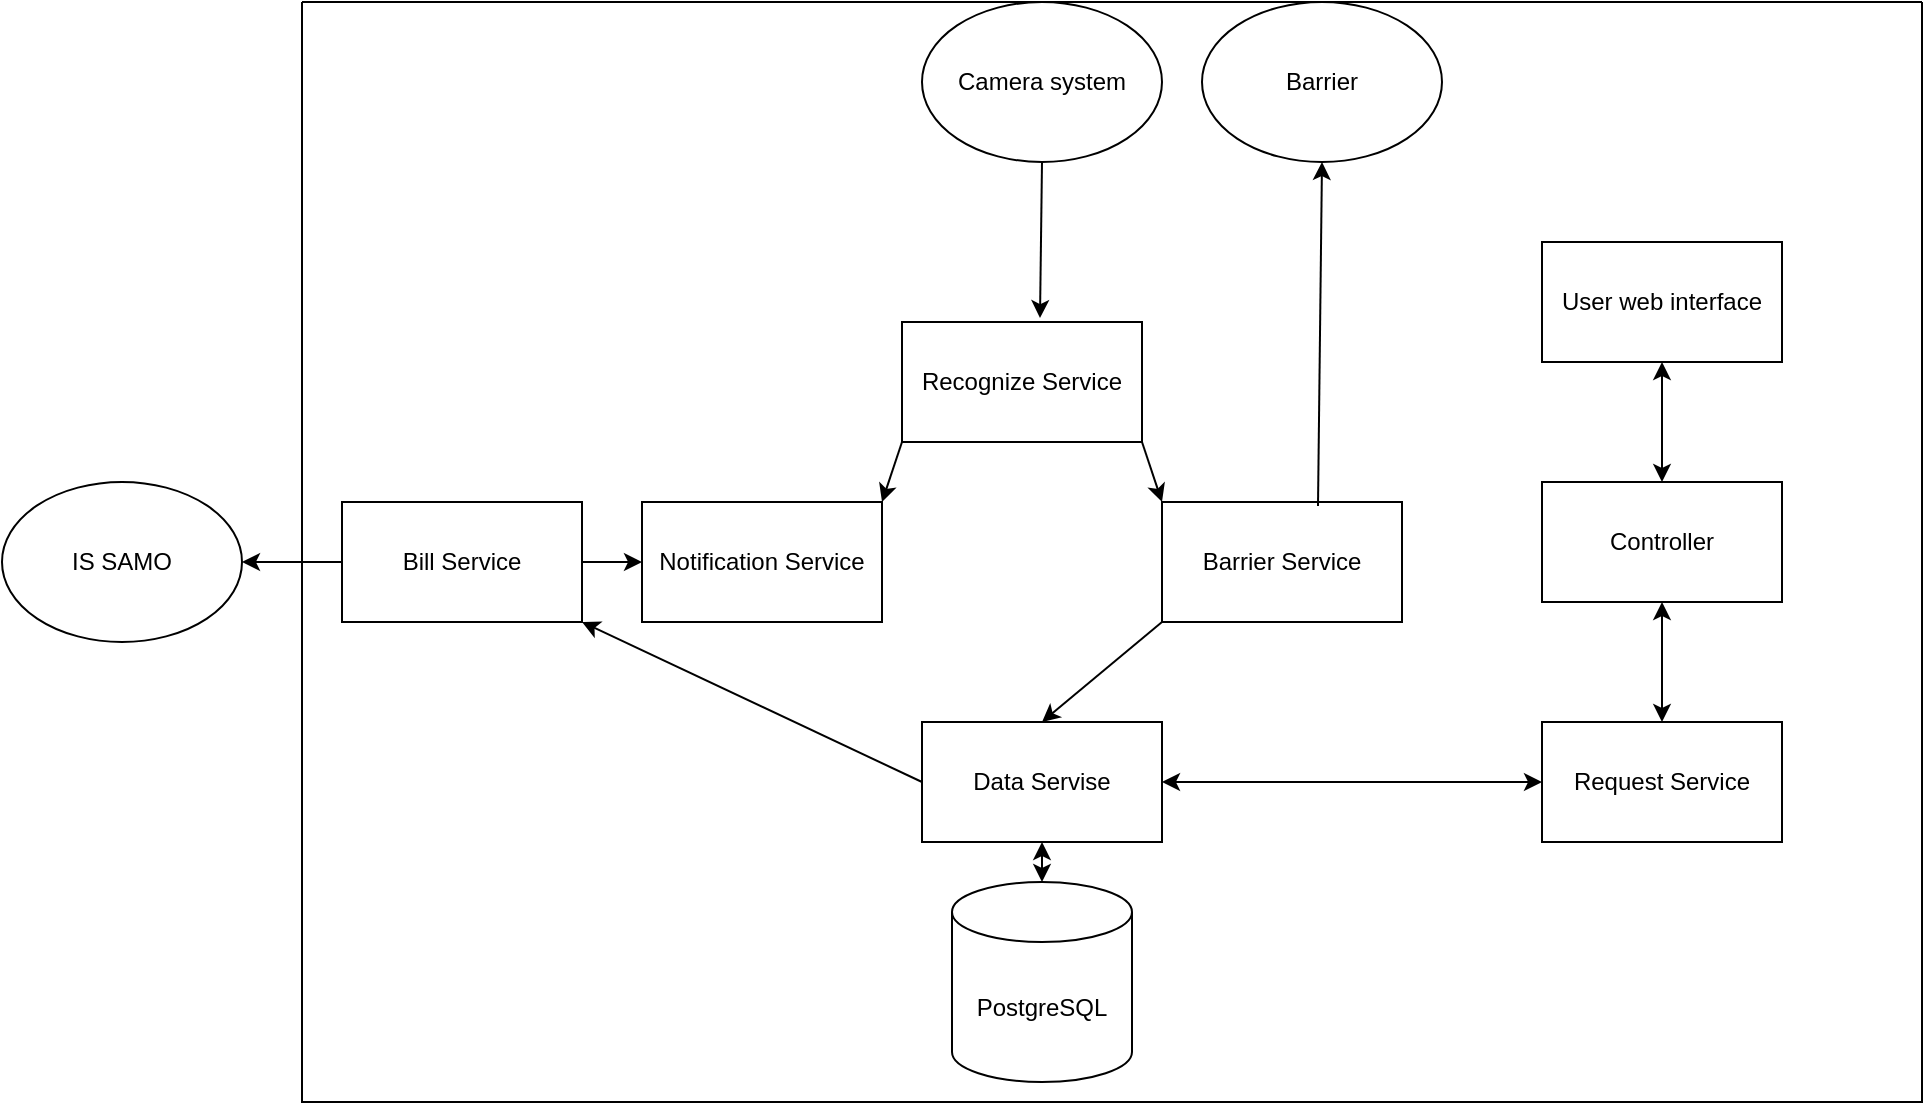 <mxfile version="21.7.2" type="github">
  <diagram name="Page-1" id="a5A2oRKdwIqr3Y4dDVKV">
    <mxGraphModel dx="1804" dy="585" grid="1" gridSize="10" guides="1" tooltips="1" connect="1" arrows="1" fold="1" page="1" pageScale="1" pageWidth="850" pageHeight="1100" math="0" shadow="0">
      <root>
        <mxCell id="0" />
        <mxCell id="1" parent="0" />
        <mxCell id="LvQDVM1BAxCG2M1t40E_-10" value="" style="swimlane;startSize=0;" vertex="1" parent="1">
          <mxGeometry x="-10" y="60" width="810" height="550" as="geometry" />
        </mxCell>
        <mxCell id="LvQDVM1BAxCG2M1t40E_-9" value="PostgreSQL" style="shape=cylinder3;whiteSpace=wrap;html=1;boundedLbl=1;backgroundOutline=1;size=15;" vertex="1" parent="LvQDVM1BAxCG2M1t40E_-10">
          <mxGeometry x="325" y="440" width="90" height="100" as="geometry" />
        </mxCell>
        <mxCell id="LvQDVM1BAxCG2M1t40E_-1" value="Bill Service" style="rounded=0;whiteSpace=wrap;html=1;" vertex="1" parent="LvQDVM1BAxCG2M1t40E_-10">
          <mxGeometry x="20" y="250" width="120" height="60" as="geometry" />
        </mxCell>
        <mxCell id="LvQDVM1BAxCG2M1t40E_-2" value="Notification Service" style="rounded=0;whiteSpace=wrap;html=1;" vertex="1" parent="LvQDVM1BAxCG2M1t40E_-10">
          <mxGeometry x="170" y="250" width="120" height="60" as="geometry" />
        </mxCell>
        <mxCell id="LvQDVM1BAxCG2M1t40E_-4" value="Recognize Service" style="rounded=0;whiteSpace=wrap;html=1;" vertex="1" parent="LvQDVM1BAxCG2M1t40E_-10">
          <mxGeometry x="300" y="160" width="120" height="60" as="geometry" />
        </mxCell>
        <mxCell id="LvQDVM1BAxCG2M1t40E_-6" value="Request Service" style="rounded=0;whiteSpace=wrap;html=1;" vertex="1" parent="LvQDVM1BAxCG2M1t40E_-10">
          <mxGeometry x="620" y="360" width="120" height="60" as="geometry" />
        </mxCell>
        <mxCell id="LvQDVM1BAxCG2M1t40E_-5" value="Barrier Service" style="rounded=0;whiteSpace=wrap;html=1;" vertex="1" parent="LvQDVM1BAxCG2M1t40E_-10">
          <mxGeometry x="430" y="250" width="120" height="60" as="geometry" />
        </mxCell>
        <mxCell id="LvQDVM1BAxCG2M1t40E_-13" value="" style="endArrow=classic;html=1;rounded=0;exitX=1;exitY=1;exitDx=0;exitDy=0;entryX=0;entryY=0;entryDx=0;entryDy=0;" edge="1" parent="LvQDVM1BAxCG2M1t40E_-10" source="LvQDVM1BAxCG2M1t40E_-4" target="LvQDVM1BAxCG2M1t40E_-5">
          <mxGeometry width="50" height="50" relative="1" as="geometry">
            <mxPoint x="390" y="280" as="sourcePoint" />
            <mxPoint x="440" y="230" as="targetPoint" />
          </mxGeometry>
        </mxCell>
        <mxCell id="LvQDVM1BAxCG2M1t40E_-3" value="Data Servise" style="rounded=0;whiteSpace=wrap;html=1;" vertex="1" parent="LvQDVM1BAxCG2M1t40E_-10">
          <mxGeometry x="310" y="360" width="120" height="60" as="geometry" />
        </mxCell>
        <mxCell id="LvQDVM1BAxCG2M1t40E_-17" value="" style="endArrow=classic;html=1;rounded=0;exitX=0;exitY=1;exitDx=0;exitDy=0;entryX=1;entryY=0;entryDx=0;entryDy=0;" edge="1" parent="LvQDVM1BAxCG2M1t40E_-10" source="LvQDVM1BAxCG2M1t40E_-4" target="LvQDVM1BAxCG2M1t40E_-2">
          <mxGeometry width="50" height="50" relative="1" as="geometry">
            <mxPoint x="380" y="280" as="sourcePoint" />
            <mxPoint x="430" y="230" as="targetPoint" />
          </mxGeometry>
        </mxCell>
        <mxCell id="LvQDVM1BAxCG2M1t40E_-7" value="Controller" style="rounded=0;whiteSpace=wrap;html=1;" vertex="1" parent="LvQDVM1BAxCG2M1t40E_-10">
          <mxGeometry x="620" y="240" width="120" height="60" as="geometry" />
        </mxCell>
        <mxCell id="LvQDVM1BAxCG2M1t40E_-8" value="User web interface" style="rounded=0;whiteSpace=wrap;html=1;" vertex="1" parent="LvQDVM1BAxCG2M1t40E_-10">
          <mxGeometry x="620" y="120" width="120" height="60" as="geometry" />
        </mxCell>
        <mxCell id="LvQDVM1BAxCG2M1t40E_-19" value="" style="endArrow=classic;html=1;rounded=0;entryX=0.575;entryY=-0.033;entryDx=0;entryDy=0;entryPerimeter=0;" edge="1" parent="LvQDVM1BAxCG2M1t40E_-10" target="LvQDVM1BAxCG2M1t40E_-4">
          <mxGeometry width="50" height="50" relative="1" as="geometry">
            <mxPoint x="370" y="80" as="sourcePoint" />
            <mxPoint x="440" y="230" as="targetPoint" />
          </mxGeometry>
        </mxCell>
        <mxCell id="LvQDVM1BAxCG2M1t40E_-21" value="Camera system" style="ellipse;whiteSpace=wrap;html=1;" vertex="1" parent="LvQDVM1BAxCG2M1t40E_-10">
          <mxGeometry x="310" width="120" height="80" as="geometry" />
        </mxCell>
        <mxCell id="LvQDVM1BAxCG2M1t40E_-23" value="" style="endArrow=classic;startArrow=classic;html=1;rounded=0;exitX=0.5;exitY=0;exitDx=0;exitDy=0;entryX=0.5;entryY=1;entryDx=0;entryDy=0;" edge="1" parent="LvQDVM1BAxCG2M1t40E_-10" source="LvQDVM1BAxCG2M1t40E_-6" target="LvQDVM1BAxCG2M1t40E_-7">
          <mxGeometry width="50" height="50" relative="1" as="geometry">
            <mxPoint x="390" y="280" as="sourcePoint" />
            <mxPoint x="440" y="230" as="targetPoint" />
          </mxGeometry>
        </mxCell>
        <mxCell id="LvQDVM1BAxCG2M1t40E_-24" value="" style="endArrow=classic;startArrow=classic;html=1;rounded=0;exitX=0.5;exitY=1;exitDx=0;exitDy=0;entryX=0.5;entryY=0;entryDx=0;entryDy=0;" edge="1" parent="LvQDVM1BAxCG2M1t40E_-10" source="LvQDVM1BAxCG2M1t40E_-8" target="LvQDVM1BAxCG2M1t40E_-7">
          <mxGeometry width="50" height="50" relative="1" as="geometry">
            <mxPoint x="390" y="280" as="sourcePoint" />
            <mxPoint x="440" y="230" as="targetPoint" />
          </mxGeometry>
        </mxCell>
        <mxCell id="LvQDVM1BAxCG2M1t40E_-25" value="" style="endArrow=classic;startArrow=classic;html=1;rounded=0;exitX=1;exitY=0.5;exitDx=0;exitDy=0;entryX=0;entryY=0.5;entryDx=0;entryDy=0;" edge="1" parent="LvQDVM1BAxCG2M1t40E_-10" source="LvQDVM1BAxCG2M1t40E_-3" target="LvQDVM1BAxCG2M1t40E_-6">
          <mxGeometry width="50" height="50" relative="1" as="geometry">
            <mxPoint x="390" y="280" as="sourcePoint" />
            <mxPoint x="610" y="400" as="targetPoint" />
          </mxGeometry>
        </mxCell>
        <mxCell id="LvQDVM1BAxCG2M1t40E_-32" value="" style="endArrow=classic;html=1;rounded=0;exitX=1;exitY=0.5;exitDx=0;exitDy=0;entryX=0;entryY=0.5;entryDx=0;entryDy=0;" edge="1" parent="LvQDVM1BAxCG2M1t40E_-10" source="LvQDVM1BAxCG2M1t40E_-1" target="LvQDVM1BAxCG2M1t40E_-2">
          <mxGeometry width="50" height="50" relative="1" as="geometry">
            <mxPoint x="320" y="280" as="sourcePoint" />
            <mxPoint x="370" y="230" as="targetPoint" />
          </mxGeometry>
        </mxCell>
        <mxCell id="LvQDVM1BAxCG2M1t40E_-33" value="" style="endArrow=classic;html=1;rounded=0;entryX=0.5;entryY=0;entryDx=0;entryDy=0;exitX=0;exitY=1;exitDx=0;exitDy=0;" edge="1" parent="LvQDVM1BAxCG2M1t40E_-10" source="LvQDVM1BAxCG2M1t40E_-5" target="LvQDVM1BAxCG2M1t40E_-3">
          <mxGeometry width="50" height="50" relative="1" as="geometry">
            <mxPoint x="320" y="280" as="sourcePoint" />
            <mxPoint x="370" y="230" as="targetPoint" />
          </mxGeometry>
        </mxCell>
        <mxCell id="LvQDVM1BAxCG2M1t40E_-34" value="Barrier" style="ellipse;whiteSpace=wrap;html=1;" vertex="1" parent="LvQDVM1BAxCG2M1t40E_-10">
          <mxGeometry x="450" width="120" height="80" as="geometry" />
        </mxCell>
        <mxCell id="LvQDVM1BAxCG2M1t40E_-35" value="" style="endArrow=classic;html=1;rounded=0;exitX=0.65;exitY=0.033;exitDx=0;exitDy=0;entryX=0.5;entryY=1;entryDx=0;entryDy=0;exitPerimeter=0;" edge="1" parent="LvQDVM1BAxCG2M1t40E_-10" source="LvQDVM1BAxCG2M1t40E_-5" target="LvQDVM1BAxCG2M1t40E_-34">
          <mxGeometry width="50" height="50" relative="1" as="geometry">
            <mxPoint x="320" y="280" as="sourcePoint" />
            <mxPoint x="370" y="230" as="targetPoint" />
          </mxGeometry>
        </mxCell>
        <mxCell id="LvQDVM1BAxCG2M1t40E_-37" value="" style="endArrow=classic;html=1;rounded=0;exitX=0;exitY=0.5;exitDx=0;exitDy=0;entryX=1;entryY=1;entryDx=0;entryDy=0;" edge="1" parent="LvQDVM1BAxCG2M1t40E_-10" source="LvQDVM1BAxCG2M1t40E_-3" target="LvQDVM1BAxCG2M1t40E_-1">
          <mxGeometry width="50" height="50" relative="1" as="geometry">
            <mxPoint x="320" y="280" as="sourcePoint" />
            <mxPoint x="370" y="230" as="targetPoint" />
          </mxGeometry>
        </mxCell>
        <mxCell id="LvQDVM1BAxCG2M1t40E_-38" value="" style="endArrow=classic;startArrow=classic;html=1;rounded=0;exitX=0.5;exitY=1;exitDx=0;exitDy=0;entryX=0.5;entryY=0;entryDx=0;entryDy=0;entryPerimeter=0;" edge="1" parent="LvQDVM1BAxCG2M1t40E_-10" source="LvQDVM1BAxCG2M1t40E_-3" target="LvQDVM1BAxCG2M1t40E_-9">
          <mxGeometry width="50" height="50" relative="1" as="geometry">
            <mxPoint x="320" y="310" as="sourcePoint" />
            <mxPoint x="370" y="260" as="targetPoint" />
          </mxGeometry>
        </mxCell>
        <mxCell id="LvQDVM1BAxCG2M1t40E_-28" value="IS SAMO" style="ellipse;whiteSpace=wrap;html=1;" vertex="1" parent="1">
          <mxGeometry x="-160" y="300" width="120" height="80" as="geometry" />
        </mxCell>
        <mxCell id="LvQDVM1BAxCG2M1t40E_-30" value="" style="endArrow=classic;html=1;rounded=0;exitX=0;exitY=0.5;exitDx=0;exitDy=0;entryX=1;entryY=0.5;entryDx=0;entryDy=0;" edge="1" parent="1" source="LvQDVM1BAxCG2M1t40E_-1" target="LvQDVM1BAxCG2M1t40E_-28">
          <mxGeometry width="50" height="50" relative="1" as="geometry">
            <mxPoint x="270" y="340" as="sourcePoint" />
            <mxPoint x="320" y="290" as="targetPoint" />
          </mxGeometry>
        </mxCell>
      </root>
    </mxGraphModel>
  </diagram>
</mxfile>
